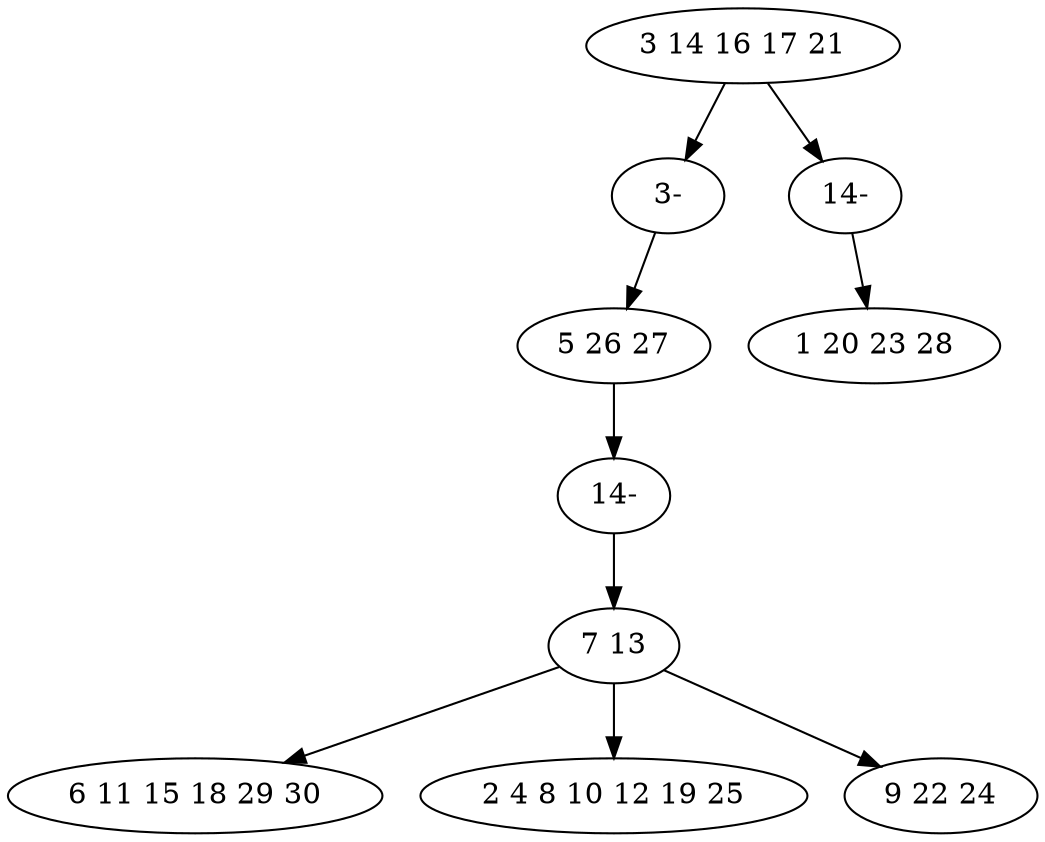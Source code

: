 digraph true_tree {
	"0" -> "7"
	"1" -> "8"
	"0" -> "9"
	"2" -> "4"
	"2" -> "5"
	"2" -> "6"
	"7" -> "1"
	"8" -> "2"
	"9" -> "3"
	"0" [label="3 14 16 17 21"];
	"1" [label="5 26 27"];
	"2" [label="7 13"];
	"3" [label="1 20 23 28"];
	"4" [label="6 11 15 18 29 30"];
	"5" [label="2 4 8 10 12 19 25"];
	"6" [label="9 22 24"];
	"7" [label="3-"];
	"8" [label="14-"];
	"9" [label="14-"];
}
